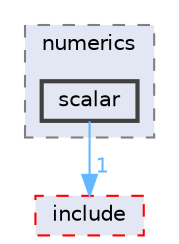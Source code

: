 digraph "SU2_CFD/src/numerics/scalar"
{
 // LATEX_PDF_SIZE
  bgcolor="transparent";
  edge [fontname=Helvetica,fontsize=10,labelfontname=Helvetica,labelfontsize=10];
  node [fontname=Helvetica,fontsize=10,shape=box,height=0.2,width=0.4];
  compound=true
  subgraph clusterdir_28ed81e72bcc2d8001c2a1104e4c8ee3 {
    graph [ bgcolor="#e3e7f4", pencolor="grey50", label="numerics", fontname=Helvetica,fontsize=10 style="filled,dashed", URL="dir_28ed81e72bcc2d8001c2a1104e4c8ee3.html",tooltip=""]
  dir_c145ea71e584a89b7edff155c130cdff [label="scalar", fillcolor="#e3e7f4", color="grey25", style="filled,bold", URL="dir_c145ea71e584a89b7edff155c130cdff.html",tooltip=""];
  }
  dir_3b735dd5547717c34264cbbbba892a8a [label="include", fillcolor="#e3e7f4", color="red", style="filled,dashed", URL="dir_3b735dd5547717c34264cbbbba892a8a.html",tooltip=""];
  dir_c145ea71e584a89b7edff155c130cdff->dir_3b735dd5547717c34264cbbbba892a8a [headlabel="1", labeldistance=1.5 headhref="dir_000078_000047.html" href="dir_000078_000047.html" color="steelblue1" fontcolor="steelblue1"];
}
